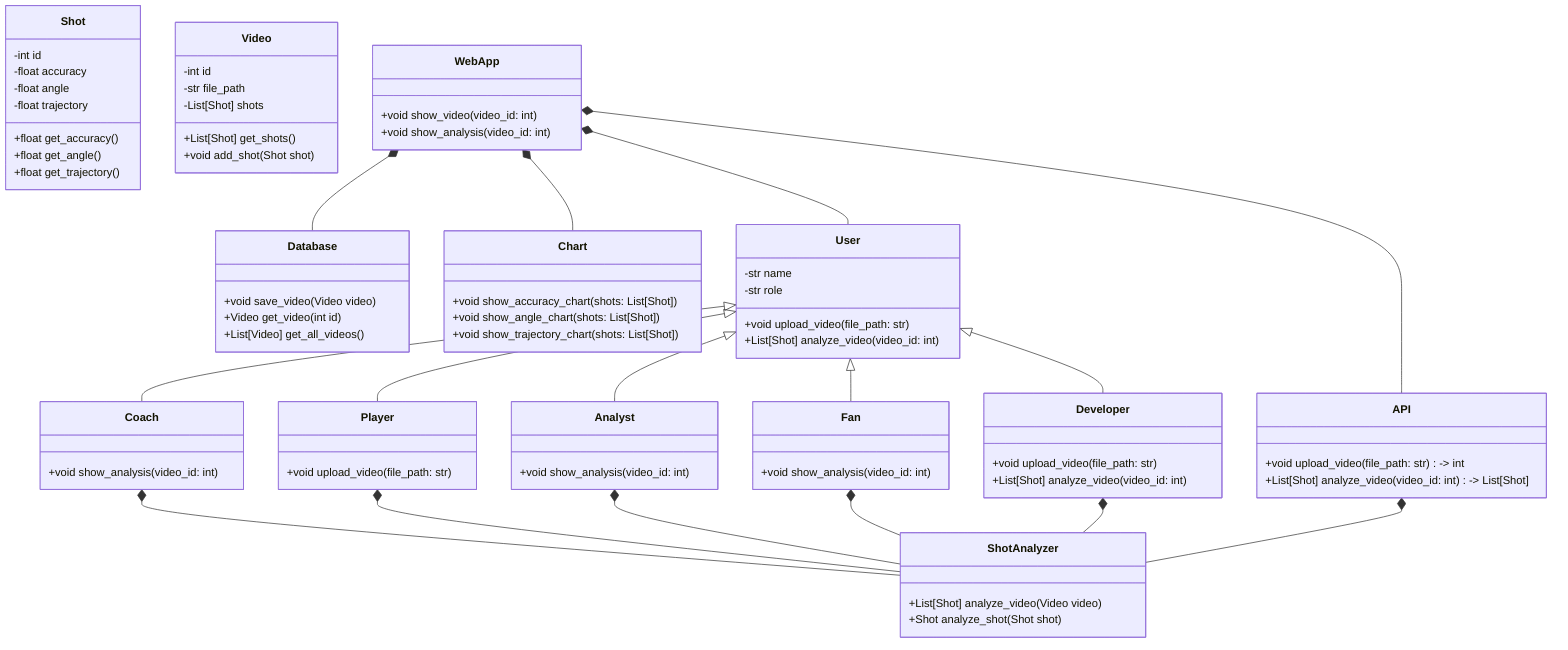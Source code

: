 classDiagram
    class Shot{
        -int id
        -float accuracy
        -float angle
        -float trajectory
        +float get_accuracy()
        +float get_angle()
        +float get_trajectory()
    }
    
    class Video{
        -int id
        -str file_path
        -List[Shot] shots
        +List[Shot] get_shots()
        +void add_shot(Shot shot)
    }
    
    class ShotAnalyzer{
        +List[Shot] analyze_video(Video video)
        +Shot analyze_shot(Shot shot)
    }
    
    class Database{
        +void save_video(Video video)
        +Video get_video(int id)
        +List[Video] get_all_videos()
    }
    
    class API{
        +void upload_video(file_path: str) -> int
        +List[Shot] analyze_video(video_id: int) -> List[Shot]
    }
    
    class WebApp{
        +void show_video(video_id: int)
        +void show_analysis(video_id: int)
    }
    
    class Chart{
        +void show_accuracy_chart(shots: List[Shot])
        +void show_angle_chart(shots: List[Shot])
        +void show_trajectory_chart(shots: List[Shot])
    }
    
    class User{
        -str name
        -str role
        +void upload_video(file_path: str)
        +List[Shot] analyze_video(video_id: int)
    }
    
    class Coach{
        +void show_analysis(video_id: int)
    }
    
    class Player{
        +void upload_video(file_path: str)
    }
    
    class Analyst{
        +void show_analysis(video_id: int)
    }
    
    class Fan{
        +void show_analysis(video_id: int)
    }
    
    class Developer{
        +void upload_video(file_path: str)
        +List[Shot] analyze_video(video_id: int)
    }
    
    User <|-- Coach
    User <|-- Player
    User <|-- Analyst
    User <|-- Fan
    User <|-- Developer
    Coach *-- ShotAnalyzer
    Player *-- ShotAnalyzer
    Analyst *-- ShotAnalyzer
    Fan *-- ShotAnalyzer
    Developer *-- ShotAnalyzer
    API *-- ShotAnalyzer
    WebApp *-- API
    WebApp *-- Chart
    WebApp *-- Database
    WebApp *-- User